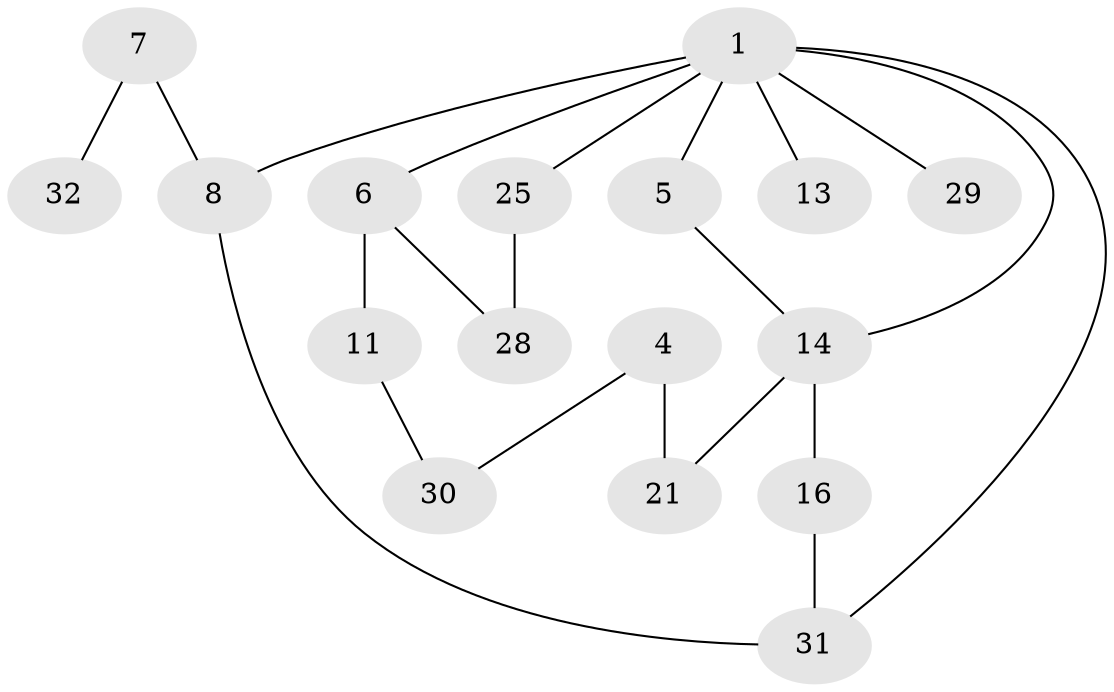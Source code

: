 // original degree distribution, {3: 0.1267605633802817, 0: 0.23943661971830985, 1: 0.29577464788732394, 2: 0.22535211267605634, 5: 0.028169014084507043, 4: 0.08450704225352113}
// Generated by graph-tools (version 1.1) at 2025/33/03/09/25 02:33:57]
// undirected, 17 vertices, 21 edges
graph export_dot {
graph [start="1"]
  node [color=gray90,style=filled];
  1;
  4;
  5;
  6;
  7;
  8;
  11;
  13;
  14;
  16;
  21;
  25;
  28;
  29;
  30;
  31;
  32;
  1 -- 5 [weight=1.0];
  1 -- 6 [weight=1.0];
  1 -- 8 [weight=1.0];
  1 -- 13 [weight=1.0];
  1 -- 14 [weight=1.0];
  1 -- 25 [weight=1.0];
  1 -- 29 [weight=1.0];
  1 -- 31 [weight=1.0];
  4 -- 21 [weight=1.0];
  4 -- 30 [weight=1.0];
  5 -- 14 [weight=1.0];
  6 -- 11 [weight=1.0];
  6 -- 28 [weight=1.0];
  7 -- 8 [weight=1.0];
  7 -- 32 [weight=1.0];
  8 -- 31 [weight=1.0];
  11 -- 30 [weight=1.0];
  14 -- 16 [weight=1.0];
  14 -- 21 [weight=1.0];
  16 -- 31 [weight=1.0];
  25 -- 28 [weight=1.0];
}
